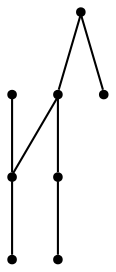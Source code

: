 graph {
  node [shape=point,comment="{\"directed\":false,\"doi\":\"10.1007/978-3-540-77537-9_10\",\"figure\":\"1 (2)\"}"]

  v0 [pos="1117.5894225364507,2483.1961467222727"]
  v1 [pos="1154.367819923578,2272.449704100868"]
  v2 [pos="1076.210703259845,2220.585046230662"]
  v3 [pos="1039.431287863088,2431.32830878171"]
  v4 [pos="1062.4192018996837,2586.928642533041"]
  v5 [pos="1025.640804512556,2379.4646049326107"]
  v6 [pos="1007.2500469917474,2324.317478440024"]
  v7 [pos="970.4706315949904,2535.0618858164"]

  v6 -- v7 [id="-16",pos="1007.2500469917474,2324.317478440024 970.4706315949904,2535.0618858164 970.4706315949904,2535.0618858164 970.4706315949904,2535.0618858164"]
  v6 -- v5 [id="-17",pos="1007.2500469917474,2324.317478440024 1025.640804512556,2379.4646049326107 1025.640804512556,2379.4646049326107 1025.640804512556,2379.4646049326107"]
  v5 -- v0 [id="-18",pos="1025.640804512556,2379.4646049326107 1117.5894225364507,2483.1961467222727 1117.5894225364507,2483.1961467222727 1117.5894225364507,2483.1961467222727"]
  v5 -- v3 [id="-19",pos="1025.640804512556,2379.4646049326107 1039.431287863088,2431.32830878171 1039.431287863088,2431.32830878171 1039.431287863088,2431.32830878171"]
  v3 -- v4 [id="-20",pos="1039.431287863088,2431.32830878171 1062.4192018996837,2586.928642533041 1062.4192018996837,2586.928642533041 1062.4192018996837,2586.928642533041"]
  v2 -- v3 [id="-21",pos="1076.210703259845,2220.585046230662 1039.431287863088,2431.32830878171 1039.431287863088,2431.32830878171 1039.431287863088,2431.32830878171"]
  v0 -- v1 [id="-22",pos="1117.5894225364507,2483.1961467222727 1154.367819923578,2272.449704100868 1154.367819923578,2272.449704100868 1154.367819923578,2272.449704100868"]
}